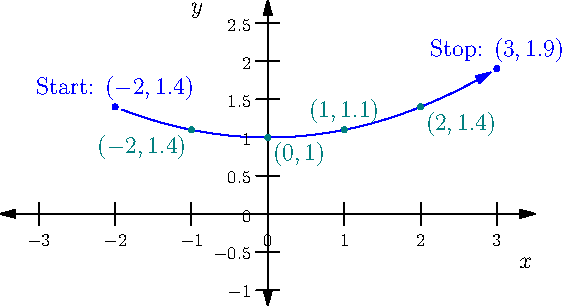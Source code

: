size(10cm);
import graph;
xaxis("$x$", -3.5, 3.5, Ticks(Label(fontsize(9pt)), Step=1, begin=true, end=true), Arrows);
yaxis("$y$", -1.2, 2.8, Ticks(Label(fontsize(9pt)), Step=0.5, begin=true, end=true), Arrows);
real f(real x) {
  return x*x / 10 + 1;
}
draw(graph(f, -2, 3), blue, EndArrow, Margins);
dot("Start: $(-2, 1.4)$", (-2, f(-2)), dir(90), blue);
dot("Stop: $(3, 1.9)$", (3, f(3)), dir(90), blue);
dot("$(-2, 1.4)$", (-1, f(1)), dir(225), deepcyan);
dot("$(0, 1)$", (0, f(0)), dir(315), deepcyan);
dot("$(1, 1.1)$", (1, f(1)), dir(90), deepcyan);
dot("$(2, 1.4)$", (2, f(2)), dir(315), deepcyan);
